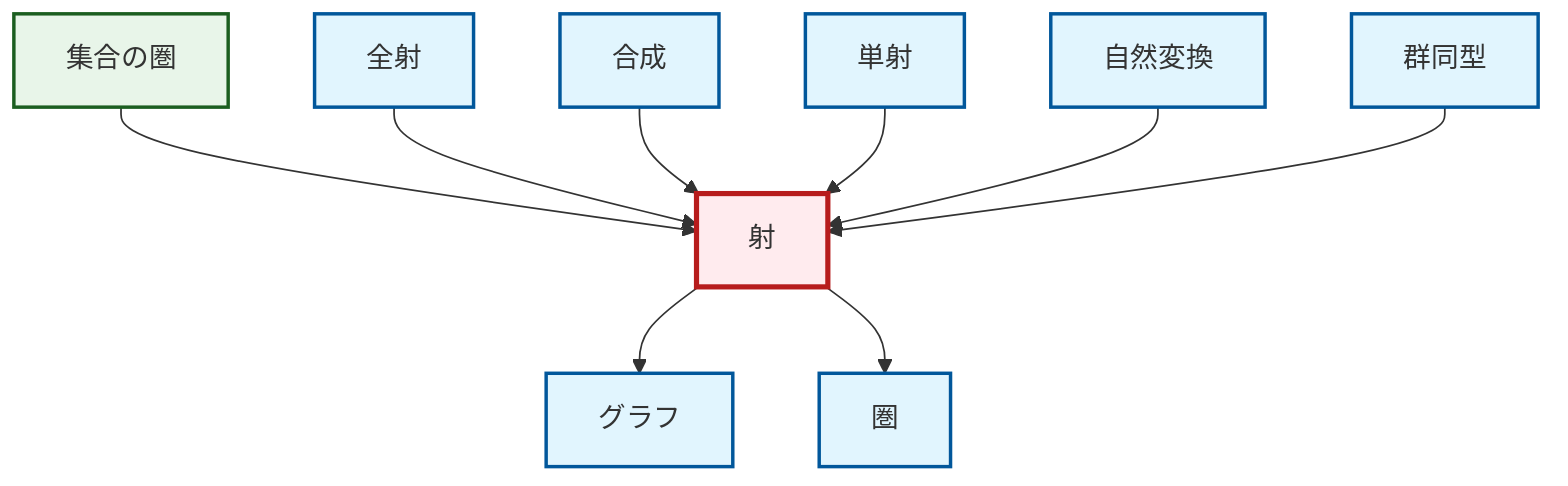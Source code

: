 graph TD
    classDef definition fill:#e1f5fe,stroke:#01579b,stroke-width:2px
    classDef theorem fill:#f3e5f5,stroke:#4a148c,stroke-width:2px
    classDef axiom fill:#fff3e0,stroke:#e65100,stroke-width:2px
    classDef example fill:#e8f5e9,stroke:#1b5e20,stroke-width:2px
    classDef current fill:#ffebee,stroke:#b71c1c,stroke-width:3px
    def-monomorphism["単射"]:::definition
    def-epimorphism["全射"]:::definition
    def-isomorphism["群同型"]:::definition
    def-composition["合成"]:::definition
    ex-set-category["集合の圏"]:::example
    def-graph["グラフ"]:::definition
    def-morphism["射"]:::definition
    def-category["圏"]:::definition
    def-natural-transformation["自然変換"]:::definition
    def-morphism --> def-graph
    ex-set-category --> def-morphism
    def-epimorphism --> def-morphism
    def-morphism --> def-category
    def-composition --> def-morphism
    def-monomorphism --> def-morphism
    def-natural-transformation --> def-morphism
    def-isomorphism --> def-morphism
    class def-morphism current